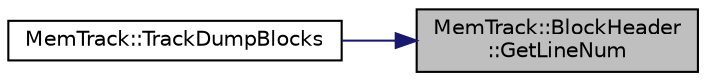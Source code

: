 digraph "MemTrack::BlockHeader::GetLineNum"
{
 // LATEX_PDF_SIZE
  edge [fontname="Helvetica",fontsize="10",labelfontname="Helvetica",labelfontsize="10"];
  node [fontname="Helvetica",fontsize="10",shape=record];
  rankdir="RL";
  Node1 [label="MemTrack::BlockHeader\l::GetLineNum",height=0.2,width=0.4,color="black", fillcolor="grey75", style="filled", fontcolor="black",tooltip=" "];
  Node1 -> Node2 [dir="back",color="midnightblue",fontsize="10",style="solid",fontname="Helvetica"];
  Node2 [label="MemTrack::TrackDumpBlocks",height=0.2,width=0.4,color="black", fillcolor="white", style="filled",URL="$namespace_mem_track.html#ab97b33af33d0255feeecde45606f26e5",tooltip=" "];
}
